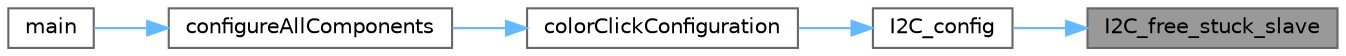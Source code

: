 digraph "I2C_free_stuck_slave"
{
 // LATEX_PDF_SIZE
  bgcolor="transparent";
  edge [fontname=Helvetica,fontsize=10,labelfontname=Helvetica,labelfontsize=10];
  node [fontname=Helvetica,fontsize=10,shape=box,height=0.2,width=0.4];
  rankdir="RL";
  Node1 [id="Node000001",label="I2C_free_stuck_slave",height=0.2,width=0.4,color="gray40", fillcolor="grey60", style="filled", fontcolor="black",tooltip="Recover I2C bus if a slave is stuck driving SDA."];
  Node1 -> Node2 [id="edge5_Node000001_Node000002",dir="back",color="steelblue1",style="solid",tooltip=" "];
  Node2 [id="Node000002",label="I2C_config",height=0.2,width=0.4,color="grey40", fillcolor="white", style="filled",URL="$_v_e_m_l3328_8c.html#a59215e277210db3762f6ca0cfcdb3d63",tooltip="Configure I2C module parameters and prepare sensor."];
  Node2 -> Node3 [id="edge6_Node000002_Node000003",dir="back",color="steelblue1",style="solid",tooltip=" "];
  Node3 [id="Node000003",label="colorClickConfiguration",height=0.2,width=0.4,color="grey40", fillcolor="white", style="filled",URL="$_v_e_m_l3328_8c.html#a1d78c09270f7ef97fbc044908cefdc53",tooltip="Perform system and sensor setup then indicate ready."];
  Node3 -> Node4 [id="edge7_Node000003_Node000004",dir="back",color="steelblue1",style="solid",tooltip=" "];
  Node4 [id="Node000004",label="configureAllComponents",height=0.2,width=0.4,color="grey40", fillcolor="white", style="filled",URL="$_c_o_n_f_i_g_8c.html#afd34bcfa8f295c711b375c171d359176",tooltip="Initializes and configures all components."];
  Node4 -> Node5 [id="edge8_Node000004_Node000005",dir="back",color="steelblue1",style="solid",tooltip=" "];
  Node5 [id="Node000005",label="main",height=0.2,width=0.4,color="grey40", fillcolor="white", style="filled",URL="$main_8c.html#a840291bc02cba5474a4cb46a9b9566fe",tooltip="Main application function."];
}
